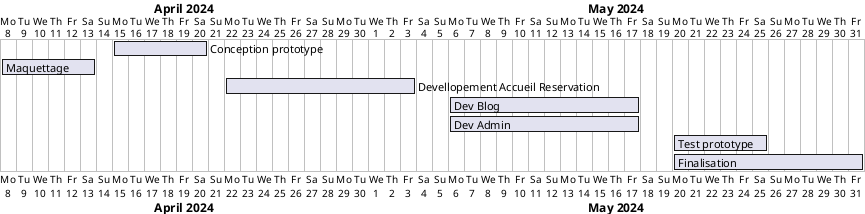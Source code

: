 @startgantt
[Conception prototype] requires 6 days
[Maquettage] requires 6 days
[Devellopement Accueil Reservation] requires 12 days
[Dev Blog] requires 12 days
[Dev Admin] requires 12 days
[Test prototype] requires 6 days
[Finalisation] requires 12 days


Project starts 2024-04-08
[Conception prototype] starts 2024-04-15
[Maquettage] starts 2024-04-08
[Devellopement Accueil Reservation] starts 2024-04-22
[Dev Blog] starts 2024-05-06
[Dev Admin] starts 2024-05-06
[Test prototype] starts 2024-05-20
[Finalisation] starts 2024-05-20
@endgantt